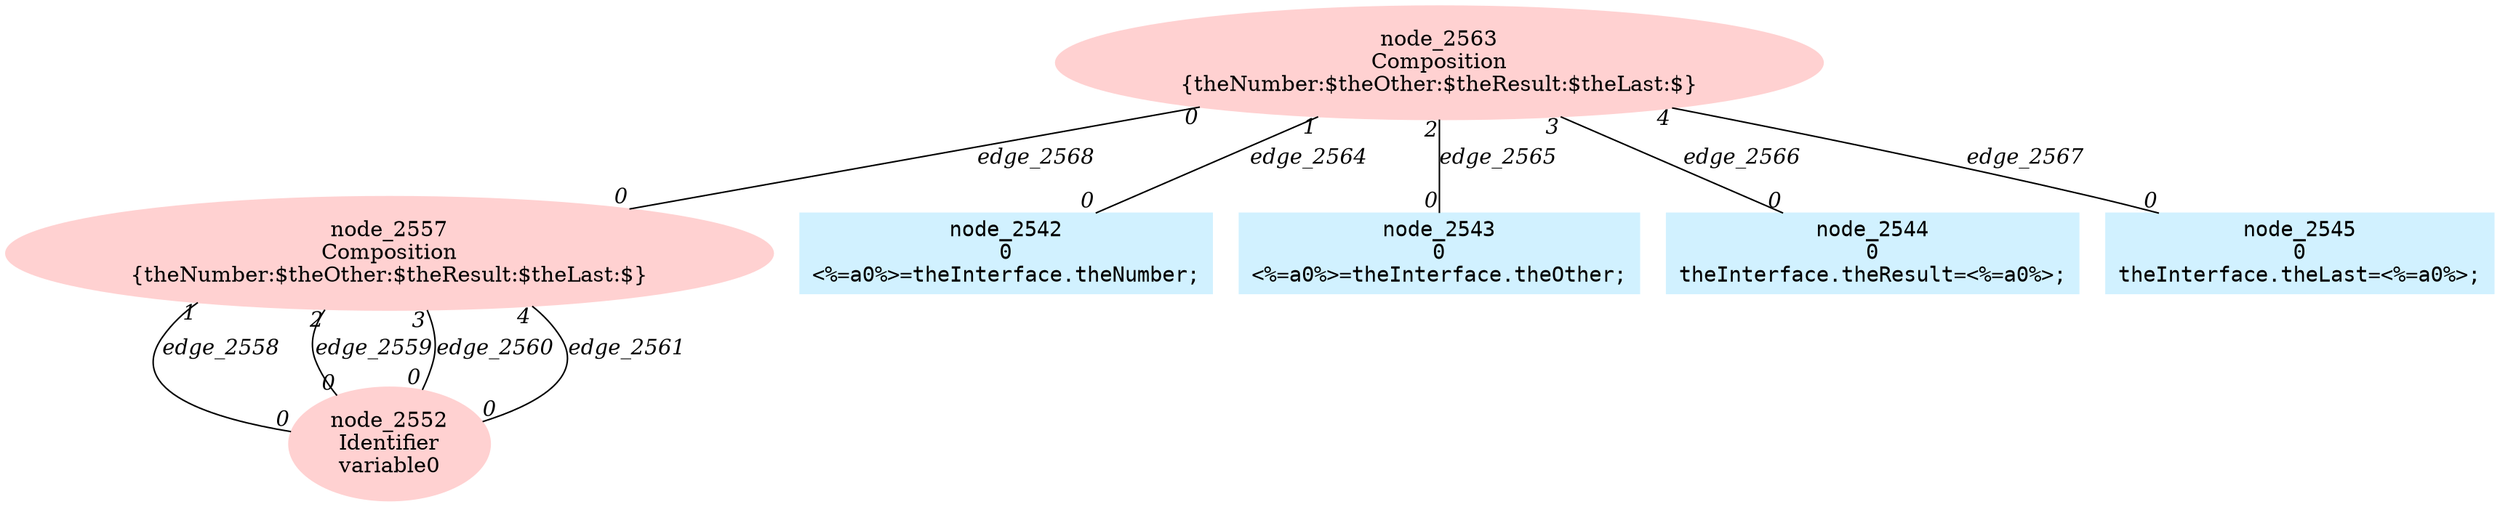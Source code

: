 digraph g{node_2552 [shape=ellipse, style=filled, color="#ffd1d1", label="node_2552
Identifier
variable0" ]
node_2557 [shape=ellipse, style=filled, color="#ffd1d1", label="node_2557
Composition
{theNumber:$theOther:$theResult:$theLast:$}" ]
node_2563 [shape=ellipse, style=filled, color="#ffd1d1", label="node_2563
Composition
{theNumber:$theOther:$theResult:$theLast:$}" ]
node_2542 [shape=box, style=filled, color="#d1f1ff", fontname="Courier", label="node_2542
0
<%=a0%>=theInterface.theNumber;
" ]
node_2543 [shape=box, style=filled, color="#d1f1ff", fontname="Courier", label="node_2543
0
<%=a0%>=theInterface.theOther;
" ]
node_2544 [shape=box, style=filled, color="#d1f1ff", fontname="Courier", label="node_2544
0
theInterface.theResult=<%=a0%>;
" ]
node_2545 [shape=box, style=filled, color="#d1f1ff", fontname="Courier", label="node_2545
0
theInterface.theLast=<%=a0%>;
" ]
node_2557 -> node_2552 [dir=none, arrowHead=none, fontname="Times-Italic", label="edge_2558",  headlabel="0", taillabel="1" ]
node_2557 -> node_2552 [dir=none, arrowHead=none, fontname="Times-Italic", label="edge_2559",  headlabel="0", taillabel="2" ]
node_2557 -> node_2552 [dir=none, arrowHead=none, fontname="Times-Italic", label="edge_2560",  headlabel="0", taillabel="3" ]
node_2557 -> node_2552 [dir=none, arrowHead=none, fontname="Times-Italic", label="edge_2561",  headlabel="0", taillabel="4" ]
node_2563 -> node_2542 [dir=none, arrowHead=none, fontname="Times-Italic", label="edge_2564",  headlabel="0", taillabel="1" ]
node_2563 -> node_2543 [dir=none, arrowHead=none, fontname="Times-Italic", label="edge_2565",  headlabel="0", taillabel="2" ]
node_2563 -> node_2544 [dir=none, arrowHead=none, fontname="Times-Italic", label="edge_2566",  headlabel="0", taillabel="3" ]
node_2563 -> node_2545 [dir=none, arrowHead=none, fontname="Times-Italic", label="edge_2567",  headlabel="0", taillabel="4" ]
node_2563 -> node_2557 [dir=none, arrowHead=none, fontname="Times-Italic", label="edge_2568",  headlabel="0", taillabel="0" ]
}